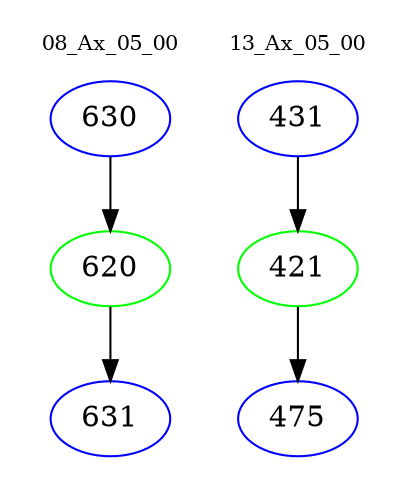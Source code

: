 digraph{
subgraph cluster_0 {
color = white
label = "08_Ax_05_00";
fontsize=10;
T0_630 [label="630", color="blue"]
T0_630 -> T0_620 [color="black"]
T0_620 [label="620", color="green"]
T0_620 -> T0_631 [color="black"]
T0_631 [label="631", color="blue"]
}
subgraph cluster_1 {
color = white
label = "13_Ax_05_00";
fontsize=10;
T1_431 [label="431", color="blue"]
T1_431 -> T1_421 [color="black"]
T1_421 [label="421", color="green"]
T1_421 -> T1_475 [color="black"]
T1_475 [label="475", color="blue"]
}
}
